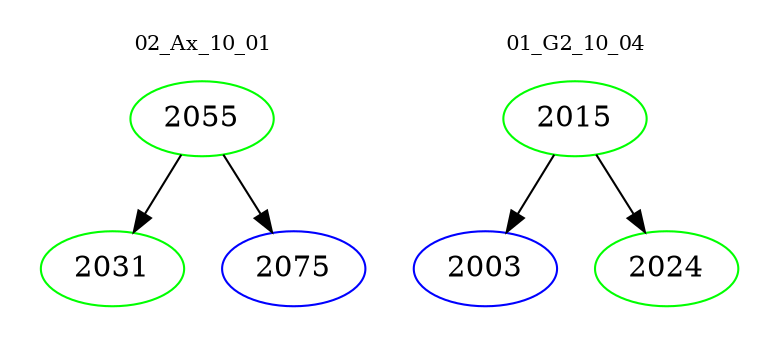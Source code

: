 digraph{
subgraph cluster_0 {
color = white
label = "02_Ax_10_01";
fontsize=10;
T0_2055 [label="2055", color="green"]
T0_2055 -> T0_2031 [color="black"]
T0_2031 [label="2031", color="green"]
T0_2055 -> T0_2075 [color="black"]
T0_2075 [label="2075", color="blue"]
}
subgraph cluster_1 {
color = white
label = "01_G2_10_04";
fontsize=10;
T1_2015 [label="2015", color="green"]
T1_2015 -> T1_2003 [color="black"]
T1_2003 [label="2003", color="blue"]
T1_2015 -> T1_2024 [color="black"]
T1_2024 [label="2024", color="green"]
}
}
